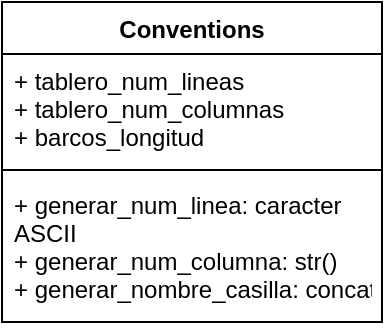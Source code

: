 <mxfile>
    <diagram id="3HaguOHTYF4JA-uTboLR" name="Page-1">
        <mxGraphModel dx="184" dy="258" grid="1" gridSize="10" guides="1" tooltips="1" connect="1" arrows="1" fold="1" page="1" pageScale="1" pageWidth="827" pageHeight="1169" math="0" shadow="0">
            <root>
                <mxCell id="0"/>
                <mxCell id="1" parent="0"/>
                <mxCell id="2" value="Conventions" style="swimlane;fontStyle=1;align=center;verticalAlign=top;childLayout=stackLayout;horizontal=1;startSize=26;horizontalStack=0;resizeParent=1;resizeParentMax=0;resizeLast=0;collapsible=1;marginBottom=0;" vertex="1" parent="1">
                    <mxGeometry x="40" y="40" width="190" height="160" as="geometry"/>
                </mxCell>
                <mxCell id="3" value="+ tablero_num_lineas&#10;+ tablero_num_columnas&#10;+ barcos_longitud" style="text;strokeColor=none;fillColor=none;align=left;verticalAlign=top;spacingLeft=4;spacingRight=4;overflow=hidden;rotatable=0;points=[[0,0.5],[1,0.5]];portConstraint=eastwest;" vertex="1" parent="2">
                    <mxGeometry y="26" width="190" height="54" as="geometry"/>
                </mxCell>
                <mxCell id="4" value="" style="line;strokeWidth=1;fillColor=none;align=left;verticalAlign=middle;spacingTop=-1;spacingLeft=3;spacingRight=3;rotatable=0;labelPosition=right;points=[];portConstraint=eastwest;strokeColor=inherit;" vertex="1" parent="2">
                    <mxGeometry y="80" width="190" height="8" as="geometry"/>
                </mxCell>
                <mxCell id="5" value="+ generar_num_linea: caracter&#10;ASCII&#10;+ generar_num_columna: str()&#10;+ generar_nombre_casilla: concat" style="text;strokeColor=none;fillColor=none;align=left;verticalAlign=top;spacingLeft=4;spacingRight=4;overflow=hidden;rotatable=0;points=[[0,0.5],[1,0.5]];portConstraint=eastwest;" vertex="1" parent="2">
                    <mxGeometry y="88" width="190" height="72" as="geometry"/>
                </mxCell>
            </root>
        </mxGraphModel>
    </diagram>
</mxfile>
